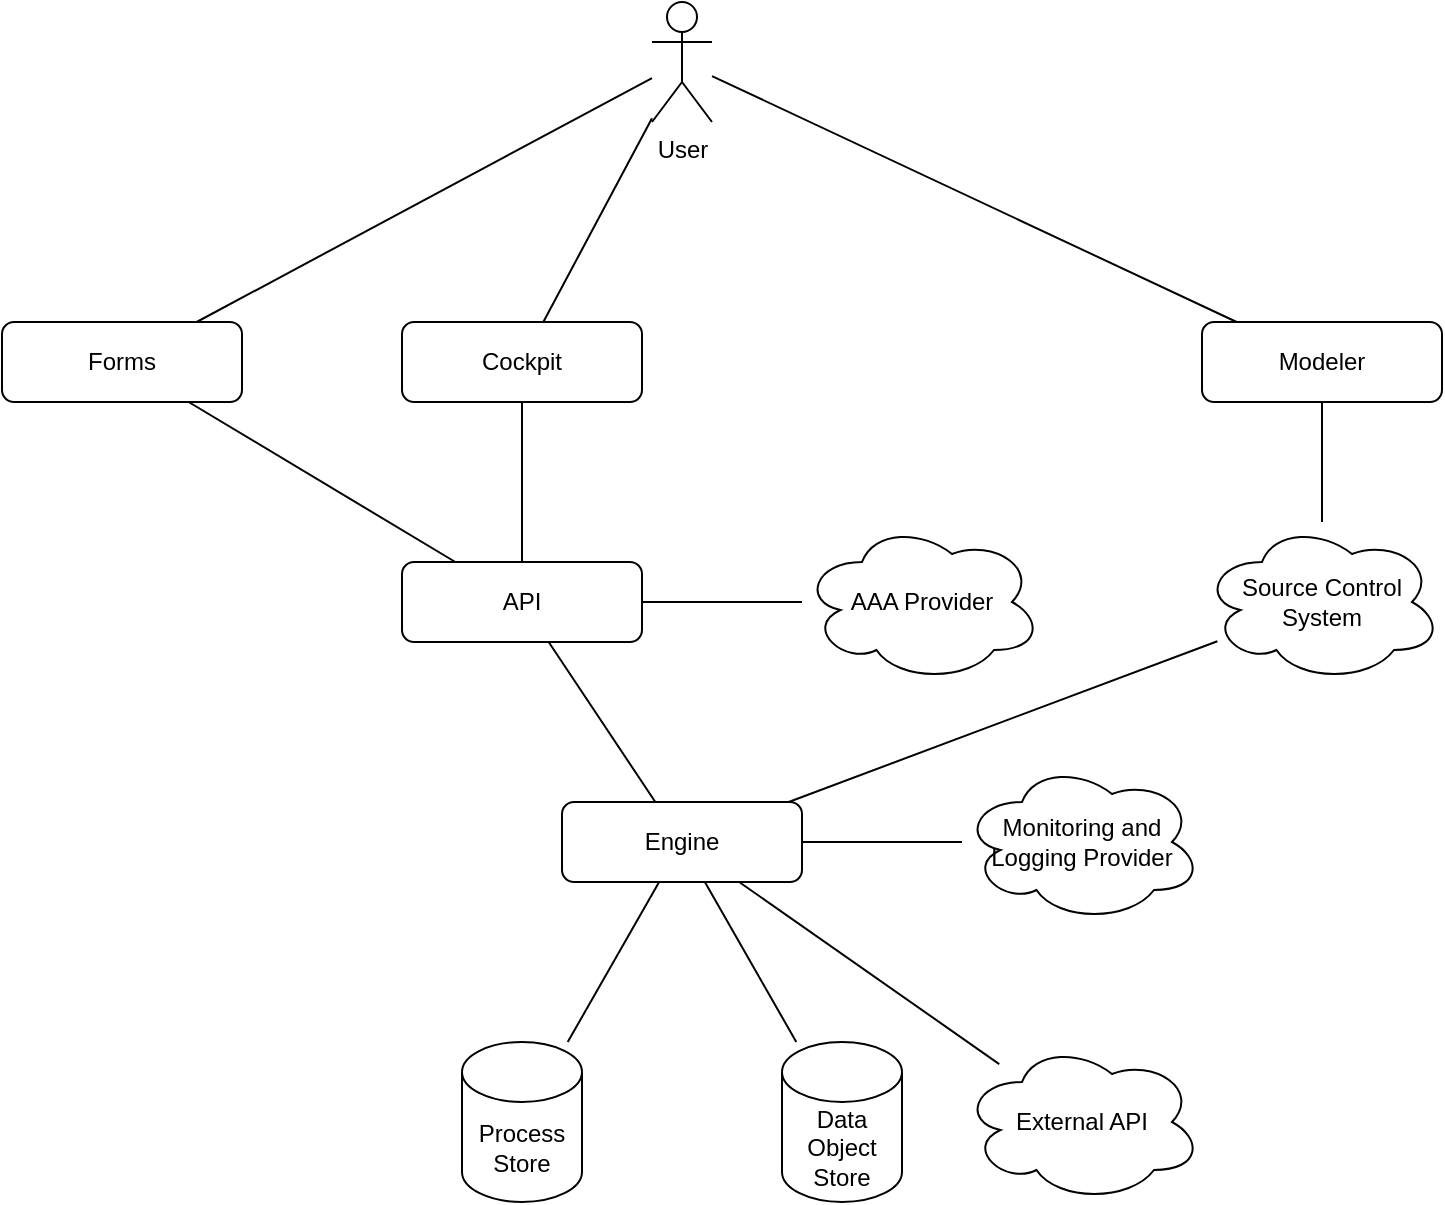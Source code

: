<mxfile>
    <diagram id="5Pl4yYC9hCL2eV_9v8Tp" name="Page-1">
        <mxGraphModel dx="1459" dy="828" grid="1" gridSize="10" guides="1" tooltips="1" connect="1" arrows="1" fold="1" page="1" pageScale="1" pageWidth="850" pageHeight="1100" math="0" shadow="0">
            <root>
                <mxCell id="0"/>
                <mxCell id="1" parent="0"/>
                <mxCell id="38" style="edgeStyle=none;html=1;endArrow=none;endFill=0;rounded=1;" edge="1" parent="1" source="27" target="31">
                    <mxGeometry relative="1" as="geometry"/>
                </mxCell>
                <mxCell id="39" style="edgeStyle=none;html=1;endArrow=none;endFill=0;rounded=1;" edge="1" parent="1" source="27" target="32">
                    <mxGeometry relative="1" as="geometry"/>
                </mxCell>
                <mxCell id="51" style="edgeStyle=none;rounded=1;html=1;endArrow=none;endFill=0;" edge="1" parent="1" source="27" target="50">
                    <mxGeometry relative="1" as="geometry"/>
                </mxCell>
                <mxCell id="53" style="edgeStyle=none;rounded=1;html=1;endArrow=none;endFill=0;" edge="1" parent="1" source="27" target="52">
                    <mxGeometry relative="1" as="geometry"/>
                </mxCell>
                <mxCell id="27" value="Engine" style="rounded=1;whiteSpace=wrap;html=1;" vertex="1" parent="1">
                    <mxGeometry x="360" y="720" width="120" height="40" as="geometry"/>
                </mxCell>
                <mxCell id="34" style="edgeStyle=none;html=1;endArrow=none;endFill=0;rounded=1;" edge="1" parent="1" source="28" target="27">
                    <mxGeometry relative="1" as="geometry"/>
                </mxCell>
                <mxCell id="49" style="edgeStyle=none;rounded=1;html=1;endArrow=none;endFill=0;" edge="1" parent="1" source="28" target="48">
                    <mxGeometry relative="1" as="geometry"/>
                </mxCell>
                <mxCell id="28" value="API" style="rounded=1;whiteSpace=wrap;html=1;" vertex="1" parent="1">
                    <mxGeometry x="280" y="600" width="120" height="40" as="geometry"/>
                </mxCell>
                <mxCell id="36" style="edgeStyle=none;html=1;endArrow=none;endFill=0;rounded=1;" edge="1" parent="1" source="29" target="30">
                    <mxGeometry relative="1" as="geometry"/>
                </mxCell>
                <mxCell id="29" value="Modeler" style="rounded=1;whiteSpace=wrap;html=1;" vertex="1" parent="1">
                    <mxGeometry x="680" y="480" width="120" height="40" as="geometry"/>
                </mxCell>
                <mxCell id="37" style="edgeStyle=none;html=1;endArrow=none;endFill=0;rounded=1;" edge="1" parent="1" source="30" target="27">
                    <mxGeometry relative="1" as="geometry"/>
                </mxCell>
                <mxCell id="30" value="Source Control System" style="ellipse;shape=cloud;whiteSpace=wrap;html=1;rounded=1;" vertex="1" parent="1">
                    <mxGeometry x="680" y="580" width="120" height="80" as="geometry"/>
                </mxCell>
                <mxCell id="31" value="Process Store" style="shape=cylinder3;whiteSpace=wrap;html=1;boundedLbl=1;backgroundOutline=1;size=15;rounded=1;" vertex="1" parent="1">
                    <mxGeometry x="310" y="840" width="60" height="80" as="geometry"/>
                </mxCell>
                <mxCell id="32" value="Data Object Store" style="shape=cylinder3;whiteSpace=wrap;html=1;boundedLbl=1;backgroundOutline=1;size=15;rounded=1;" vertex="1" parent="1">
                    <mxGeometry x="470" y="840" width="60" height="80" as="geometry"/>
                </mxCell>
                <mxCell id="35" style="edgeStyle=none;html=1;endArrow=none;endFill=0;rounded=1;" edge="1" parent="1" source="33" target="28">
                    <mxGeometry relative="1" as="geometry"/>
                </mxCell>
                <mxCell id="33" value="Cockpit" style="rounded=1;whiteSpace=wrap;html=1;" vertex="1" parent="1">
                    <mxGeometry x="280" y="480" width="120" height="40" as="geometry"/>
                </mxCell>
                <mxCell id="42" style="edgeStyle=none;html=1;endArrow=none;endFill=0;rounded=1;" edge="1" parent="1" source="40" target="33">
                    <mxGeometry relative="1" as="geometry"/>
                </mxCell>
                <mxCell id="43" style="edgeStyle=none;html=1;endArrow=none;endFill=0;rounded=1;" edge="1" parent="1" source="40" target="29">
                    <mxGeometry relative="1" as="geometry"/>
                </mxCell>
                <mxCell id="47" style="edgeStyle=none;html=1;endArrow=none;endFill=0;rounded=1;" edge="1" parent="1" source="40" target="45">
                    <mxGeometry relative="1" as="geometry"/>
                </mxCell>
                <mxCell id="40" value="User" style="shape=umlActor;verticalLabelPosition=bottom;verticalAlign=top;html=1;outlineConnect=0;rounded=1;" vertex="1" parent="1">
                    <mxGeometry x="405" y="320" width="30" height="60" as="geometry"/>
                </mxCell>
                <mxCell id="46" style="edgeStyle=none;html=1;endArrow=none;endFill=0;rounded=1;" edge="1" parent="1" source="45" target="28">
                    <mxGeometry relative="1" as="geometry"/>
                </mxCell>
                <mxCell id="45" value="Forms" style="rounded=1;whiteSpace=wrap;html=1;" vertex="1" parent="1">
                    <mxGeometry x="80" y="480" width="120" height="40" as="geometry"/>
                </mxCell>
                <mxCell id="48" value="AAA Provider" style="ellipse;shape=cloud;whiteSpace=wrap;html=1;rounded=1;" vertex="1" parent="1">
                    <mxGeometry x="480" y="580" width="120" height="80" as="geometry"/>
                </mxCell>
                <mxCell id="50" value="Monitoring and Logging Provider" style="ellipse;shape=cloud;whiteSpace=wrap;html=1;rounded=1;" vertex="1" parent="1">
                    <mxGeometry x="560" y="700" width="120" height="80" as="geometry"/>
                </mxCell>
                <mxCell id="52" value="External API" style="ellipse;shape=cloud;whiteSpace=wrap;html=1;rounded=1;" vertex="1" parent="1">
                    <mxGeometry x="560" y="840" width="120" height="80" as="geometry"/>
                </mxCell>
            </root>
        </mxGraphModel>
    </diagram>
</mxfile>